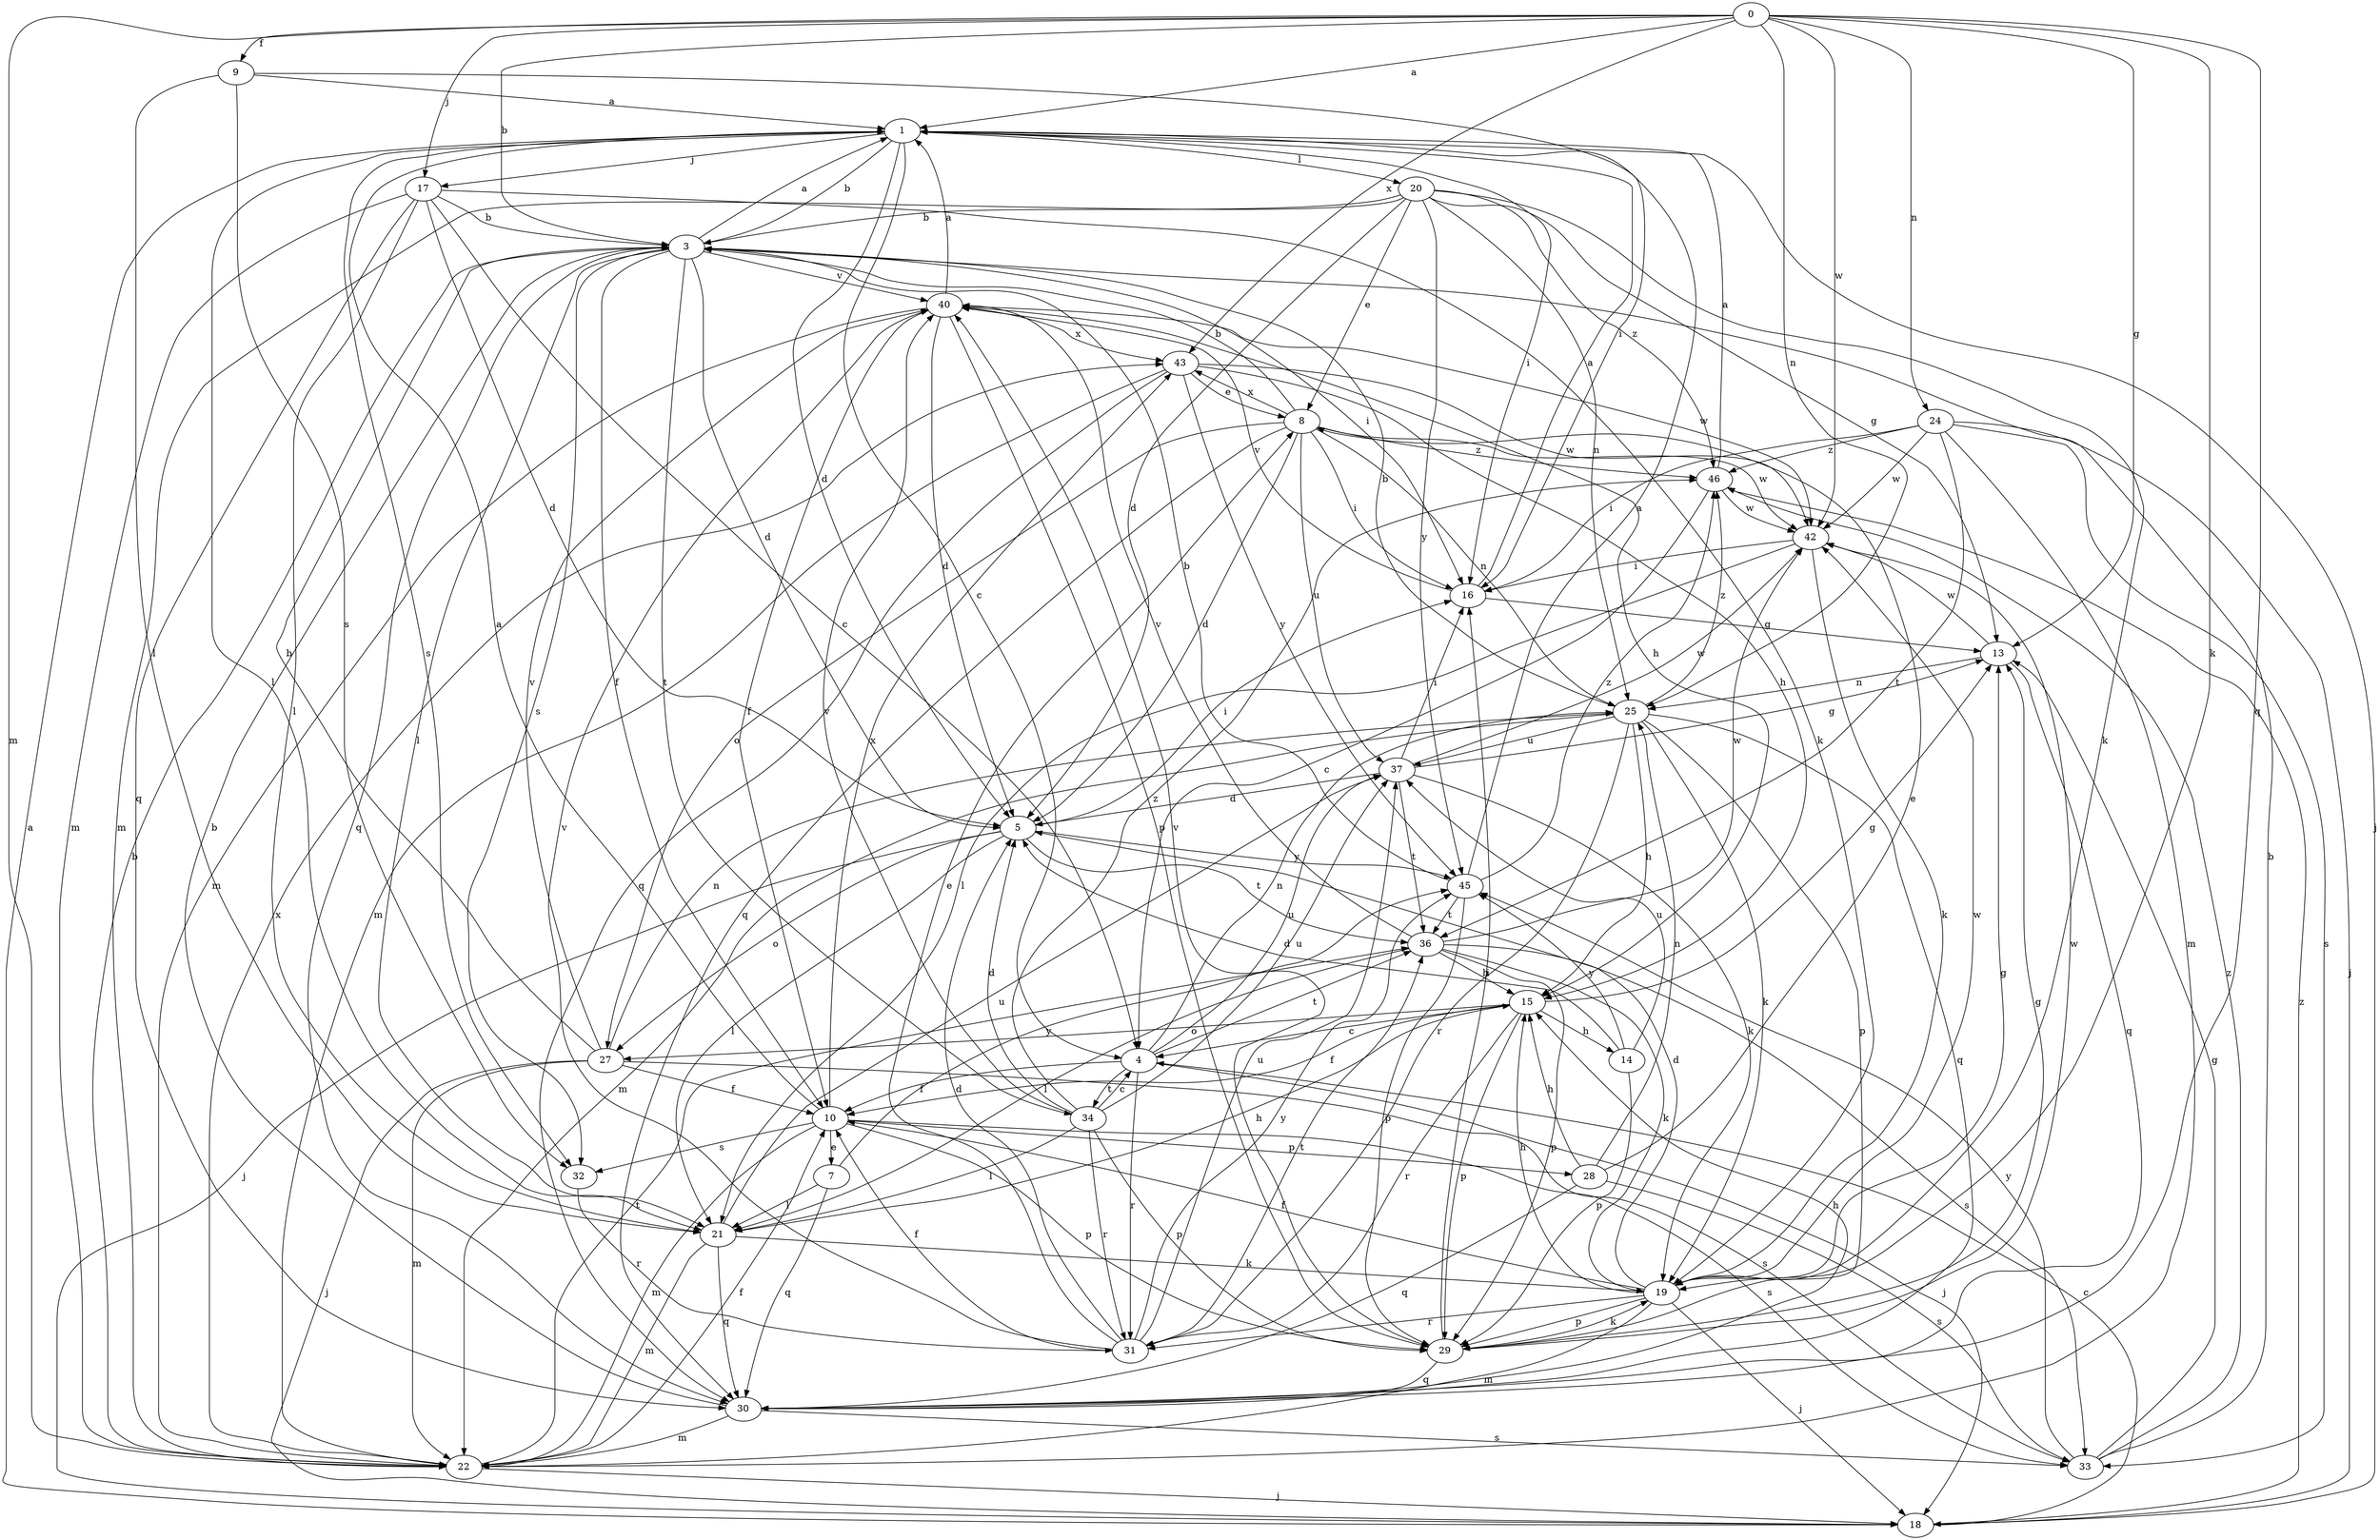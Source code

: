 strict digraph  {
0;
1;
3;
4;
5;
7;
8;
9;
10;
13;
14;
15;
16;
17;
18;
19;
20;
21;
22;
24;
25;
27;
28;
29;
30;
31;
32;
33;
34;
36;
37;
40;
42;
43;
45;
46;
0 -> 1  [label=a];
0 -> 3  [label=b];
0 -> 9  [label=f];
0 -> 13  [label=g];
0 -> 17  [label=j];
0 -> 19  [label=k];
0 -> 22  [label=m];
0 -> 24  [label=n];
0 -> 25  [label=n];
0 -> 30  [label=q];
0 -> 42  [label=w];
0 -> 43  [label=x];
1 -> 3  [label=b];
1 -> 4  [label=c];
1 -> 5  [label=d];
1 -> 16  [label=i];
1 -> 17  [label=j];
1 -> 18  [label=j];
1 -> 20  [label=l];
1 -> 21  [label=l];
1 -> 32  [label=s];
3 -> 1  [label=a];
3 -> 5  [label=d];
3 -> 10  [label=f];
3 -> 16  [label=i];
3 -> 21  [label=l];
3 -> 30  [label=q];
3 -> 32  [label=s];
3 -> 34  [label=t];
3 -> 40  [label=v];
4 -> 10  [label=f];
4 -> 18  [label=j];
4 -> 25  [label=n];
4 -> 31  [label=r];
4 -> 34  [label=t];
4 -> 36  [label=t];
4 -> 37  [label=u];
5 -> 16  [label=i];
5 -> 18  [label=j];
5 -> 21  [label=l];
5 -> 27  [label=o];
5 -> 36  [label=t];
5 -> 45  [label=y];
7 -> 21  [label=l];
7 -> 30  [label=q];
7 -> 45  [label=y];
8 -> 3  [label=b];
8 -> 5  [label=d];
8 -> 16  [label=i];
8 -> 25  [label=n];
8 -> 27  [label=o];
8 -> 30  [label=q];
8 -> 37  [label=u];
8 -> 42  [label=w];
8 -> 43  [label=x];
8 -> 46  [label=z];
9 -> 1  [label=a];
9 -> 16  [label=i];
9 -> 21  [label=l];
9 -> 32  [label=s];
10 -> 1  [label=a];
10 -> 7  [label=e];
10 -> 22  [label=m];
10 -> 28  [label=p];
10 -> 29  [label=p];
10 -> 32  [label=s];
10 -> 33  [label=s];
10 -> 43  [label=x];
13 -> 25  [label=n];
13 -> 30  [label=q];
13 -> 42  [label=w];
14 -> 5  [label=d];
14 -> 29  [label=p];
14 -> 37  [label=u];
14 -> 45  [label=y];
15 -> 4  [label=c];
15 -> 10  [label=f];
15 -> 13  [label=g];
15 -> 14  [label=h];
15 -> 27  [label=o];
15 -> 29  [label=p];
15 -> 31  [label=r];
16 -> 1  [label=a];
16 -> 13  [label=g];
16 -> 40  [label=v];
17 -> 3  [label=b];
17 -> 4  [label=c];
17 -> 5  [label=d];
17 -> 19  [label=k];
17 -> 21  [label=l];
17 -> 22  [label=m];
17 -> 30  [label=q];
18 -> 1  [label=a];
18 -> 4  [label=c];
18 -> 46  [label=z];
19 -> 5  [label=d];
19 -> 10  [label=f];
19 -> 13  [label=g];
19 -> 15  [label=h];
19 -> 18  [label=j];
19 -> 22  [label=m];
19 -> 29  [label=p];
19 -> 31  [label=r];
19 -> 42  [label=w];
20 -> 3  [label=b];
20 -> 5  [label=d];
20 -> 8  [label=e];
20 -> 13  [label=g];
20 -> 19  [label=k];
20 -> 22  [label=m];
20 -> 25  [label=n];
20 -> 45  [label=y];
20 -> 46  [label=z];
21 -> 15  [label=h];
21 -> 19  [label=k];
21 -> 22  [label=m];
21 -> 30  [label=q];
21 -> 37  [label=u];
22 -> 3  [label=b];
22 -> 10  [label=f];
22 -> 18  [label=j];
22 -> 36  [label=t];
22 -> 43  [label=x];
24 -> 16  [label=i];
24 -> 18  [label=j];
24 -> 22  [label=m];
24 -> 33  [label=s];
24 -> 36  [label=t];
24 -> 42  [label=w];
24 -> 46  [label=z];
25 -> 3  [label=b];
25 -> 15  [label=h];
25 -> 19  [label=k];
25 -> 22  [label=m];
25 -> 29  [label=p];
25 -> 30  [label=q];
25 -> 31  [label=r];
25 -> 37  [label=u];
25 -> 46  [label=z];
27 -> 3  [label=b];
27 -> 10  [label=f];
27 -> 18  [label=j];
27 -> 22  [label=m];
27 -> 25  [label=n];
27 -> 33  [label=s];
27 -> 40  [label=v];
28 -> 8  [label=e];
28 -> 15  [label=h];
28 -> 25  [label=n];
28 -> 30  [label=q];
28 -> 33  [label=s];
29 -> 13  [label=g];
29 -> 16  [label=i];
29 -> 19  [label=k];
29 -> 30  [label=q];
29 -> 40  [label=v];
29 -> 42  [label=w];
30 -> 3  [label=b];
30 -> 15  [label=h];
30 -> 22  [label=m];
30 -> 33  [label=s];
31 -> 5  [label=d];
31 -> 8  [label=e];
31 -> 10  [label=f];
31 -> 36  [label=t];
31 -> 37  [label=u];
31 -> 40  [label=v];
31 -> 45  [label=y];
32 -> 31  [label=r];
33 -> 3  [label=b];
33 -> 13  [label=g];
33 -> 45  [label=y];
33 -> 46  [label=z];
34 -> 4  [label=c];
34 -> 5  [label=d];
34 -> 21  [label=l];
34 -> 29  [label=p];
34 -> 31  [label=r];
34 -> 37  [label=u];
34 -> 40  [label=v];
34 -> 46  [label=z];
36 -> 15  [label=h];
36 -> 19  [label=k];
36 -> 21  [label=l];
36 -> 29  [label=p];
36 -> 33  [label=s];
36 -> 40  [label=v];
36 -> 42  [label=w];
37 -> 5  [label=d];
37 -> 13  [label=g];
37 -> 16  [label=i];
37 -> 19  [label=k];
37 -> 36  [label=t];
37 -> 42  [label=w];
40 -> 1  [label=a];
40 -> 5  [label=d];
40 -> 10  [label=f];
40 -> 15  [label=h];
40 -> 22  [label=m];
40 -> 29  [label=p];
40 -> 42  [label=w];
40 -> 43  [label=x];
42 -> 16  [label=i];
42 -> 19  [label=k];
42 -> 21  [label=l];
43 -> 8  [label=e];
43 -> 15  [label=h];
43 -> 22  [label=m];
43 -> 30  [label=q];
43 -> 42  [label=w];
43 -> 45  [label=y];
45 -> 1  [label=a];
45 -> 3  [label=b];
45 -> 29  [label=p];
45 -> 36  [label=t];
45 -> 46  [label=z];
46 -> 1  [label=a];
46 -> 4  [label=c];
46 -> 42  [label=w];
}
